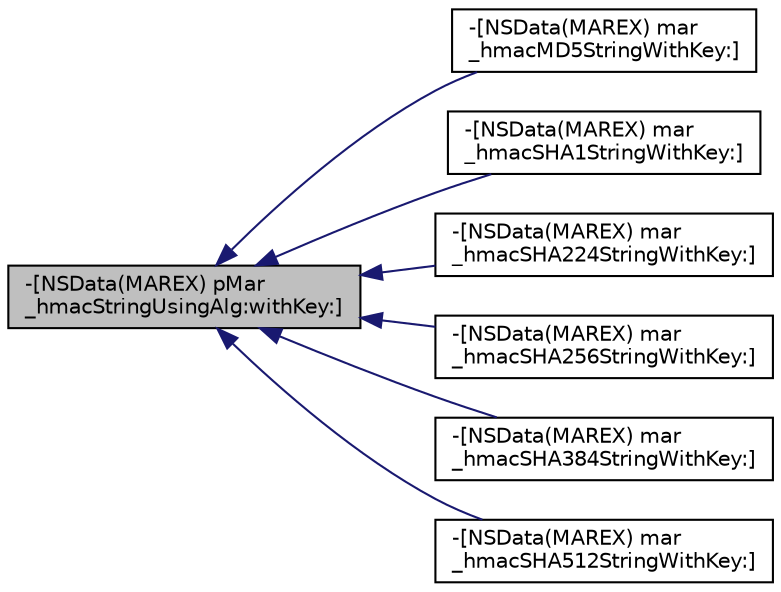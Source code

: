 digraph "-[NSData(MAREX) pMar_hmacStringUsingAlg:withKey:]"
{
  edge [fontname="Helvetica",fontsize="10",labelfontname="Helvetica",labelfontsize="10"];
  node [fontname="Helvetica",fontsize="10",shape=record];
  rankdir="LR";
  Node113 [label="-[NSData(MAREX) pMar\l_hmacStringUsingAlg:withKey:]",height=0.2,width=0.4,color="black", fillcolor="grey75", style="filled", fontcolor="black"];
  Node113 -> Node114 [dir="back",color="midnightblue",fontsize="10",style="solid",fontname="Helvetica"];
  Node114 [label="-[NSData(MAREX) mar\l_hmacMD5StringWithKey:]",height=0.2,width=0.4,color="black", fillcolor="white", style="filled",URL="$category_n_s_data_07_m_a_r_e_x_08.html#a0c49192cd142b1db6199b9164ed559df"];
  Node113 -> Node115 [dir="back",color="midnightblue",fontsize="10",style="solid",fontname="Helvetica"];
  Node115 [label="-[NSData(MAREX) mar\l_hmacSHA1StringWithKey:]",height=0.2,width=0.4,color="black", fillcolor="white", style="filled",URL="$category_n_s_data_07_m_a_r_e_x_08.html#af09d166373bf8f361f340626ab70777d"];
  Node113 -> Node116 [dir="back",color="midnightblue",fontsize="10",style="solid",fontname="Helvetica"];
  Node116 [label="-[NSData(MAREX) mar\l_hmacSHA224StringWithKey:]",height=0.2,width=0.4,color="black", fillcolor="white", style="filled",URL="$category_n_s_data_07_m_a_r_e_x_08.html#ab24c3cc0680ab46e4e102fde09e5741f"];
  Node113 -> Node117 [dir="back",color="midnightblue",fontsize="10",style="solid",fontname="Helvetica"];
  Node117 [label="-[NSData(MAREX) mar\l_hmacSHA256StringWithKey:]",height=0.2,width=0.4,color="black", fillcolor="white", style="filled",URL="$category_n_s_data_07_m_a_r_e_x_08.html#a9bf4c0687c230f5a3151cf9b919b3659"];
  Node113 -> Node118 [dir="back",color="midnightblue",fontsize="10",style="solid",fontname="Helvetica"];
  Node118 [label="-[NSData(MAREX) mar\l_hmacSHA384StringWithKey:]",height=0.2,width=0.4,color="black", fillcolor="white", style="filled",URL="$category_n_s_data_07_m_a_r_e_x_08.html#a780c94fba74c2f5c87a7aecb79ccd60a"];
  Node113 -> Node119 [dir="back",color="midnightblue",fontsize="10",style="solid",fontname="Helvetica"];
  Node119 [label="-[NSData(MAREX) mar\l_hmacSHA512StringWithKey:]",height=0.2,width=0.4,color="black", fillcolor="white", style="filled",URL="$category_n_s_data_07_m_a_r_e_x_08.html#adecf74c0fc38f4bf3d925fcb5f8b18d7"];
}
